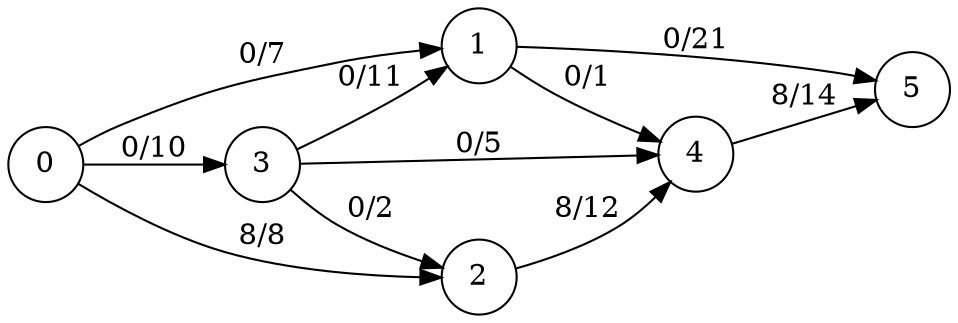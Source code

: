 digraph export_test {
	rankdir=LR;
	size="8,5"
  node [shape = circle];
1;
3;
0;
2;
4;
5;
1 -> 5 [ label = "0/21" ];
1 -> 4 [ label = "0/1" ];
3 -> 1 [ label = "0/11" ];
3 -> 2 [ label = "0/2" ];
3 -> 4 [ label = "0/5" ];
0 -> 1 [ label = "0/7" ];
0 -> 3 [ label = "0/10" ];
0 -> 2 [ label = "8/8" ];
2 -> 4 [ label = "8/12" ];
4 -> 5 [ label = "8/14" ];
}

